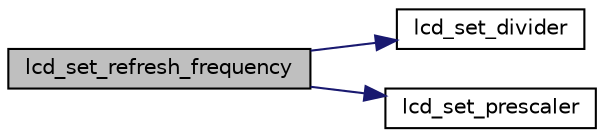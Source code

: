 digraph "lcd_set_refresh_frequency"
{
  edge [fontname="Helvetica",fontsize="10",labelfontname="Helvetica",labelfontsize="10"];
  node [fontname="Helvetica",fontsize="10",shape=record];
  rankdir="LR";
  Node1 [label="lcd_set_refresh_frequency",height=0.2,width=0.4,color="black", fillcolor="grey75", style="filled", fontcolor="black"];
  Node1 -> Node2 [color="midnightblue",fontsize="10",style="solid",fontname="Helvetica"];
  Node2 [label="lcd_set_divider",height=0.2,width=0.4,color="black", fillcolor="white", style="filled",URL="$group__lcd__defines.html#ga20112b12e7b47a26059506024020153a"];
  Node1 -> Node3 [color="midnightblue",fontsize="10",style="solid",fontname="Helvetica"];
  Node3 [label="lcd_set_prescaler",height=0.2,width=0.4,color="black", fillcolor="white", style="filled",URL="$group__lcd__defines.html#ga14bcc0da9f44270ef20800cf4567b5ca"];
}
